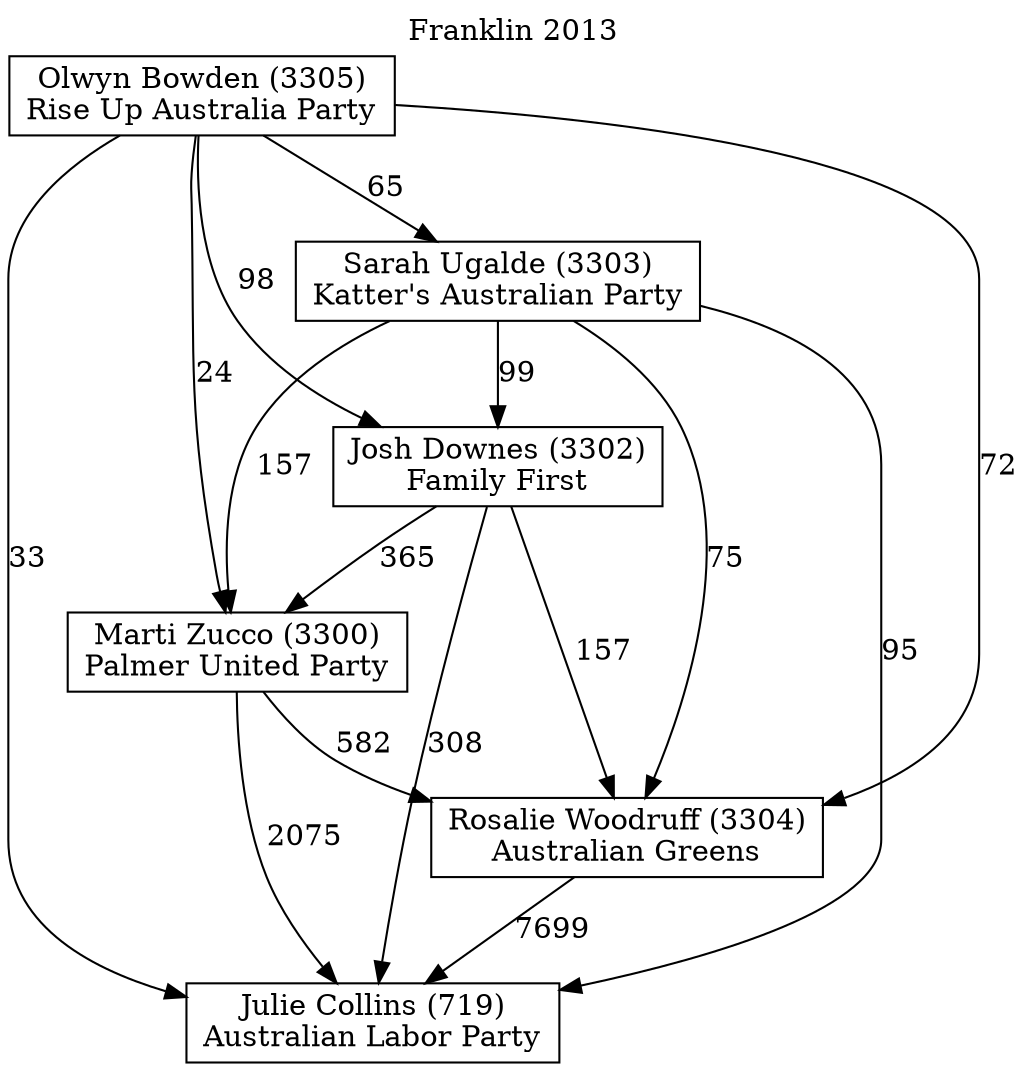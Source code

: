 // House preference flow
digraph "Julie Collins (719)_Franklin_2013" {
	graph [label="Franklin 2013" labelloc=t mclimit=10]
	node [shape=box]
	"Julie Collins (719)" [label="Julie Collins (719)
Australian Labor Party"]
	"Rosalie Woodruff (3304)" [label="Rosalie Woodruff (3304)
Australian Greens"]
	"Marti Zucco (3300)" [label="Marti Zucco (3300)
Palmer United Party"]
	"Josh Downes (3302)" [label="Josh Downes (3302)
Family First"]
	"Sarah Ugalde (3303)" [label="Sarah Ugalde (3303)
Katter's Australian Party"]
	"Olwyn Bowden (3305)" [label="Olwyn Bowden (3305)
Rise Up Australia Party"]
	"Rosalie Woodruff (3304)" -> "Julie Collins (719)" [label=7699]
	"Marti Zucco (3300)" -> "Rosalie Woodruff (3304)" [label=582]
	"Josh Downes (3302)" -> "Marti Zucco (3300)" [label=365]
	"Sarah Ugalde (3303)" -> "Josh Downes (3302)" [label=99]
	"Olwyn Bowden (3305)" -> "Sarah Ugalde (3303)" [label=65]
	"Marti Zucco (3300)" -> "Julie Collins (719)" [label=2075]
	"Josh Downes (3302)" -> "Julie Collins (719)" [label=308]
	"Sarah Ugalde (3303)" -> "Julie Collins (719)" [label=95]
	"Olwyn Bowden (3305)" -> "Julie Collins (719)" [label=33]
	"Olwyn Bowden (3305)" -> "Josh Downes (3302)" [label=98]
	"Sarah Ugalde (3303)" -> "Marti Zucco (3300)" [label=157]
	"Olwyn Bowden (3305)" -> "Marti Zucco (3300)" [label=24]
	"Josh Downes (3302)" -> "Rosalie Woodruff (3304)" [label=157]
	"Sarah Ugalde (3303)" -> "Rosalie Woodruff (3304)" [label=75]
	"Olwyn Bowden (3305)" -> "Rosalie Woodruff (3304)" [label=72]
}
